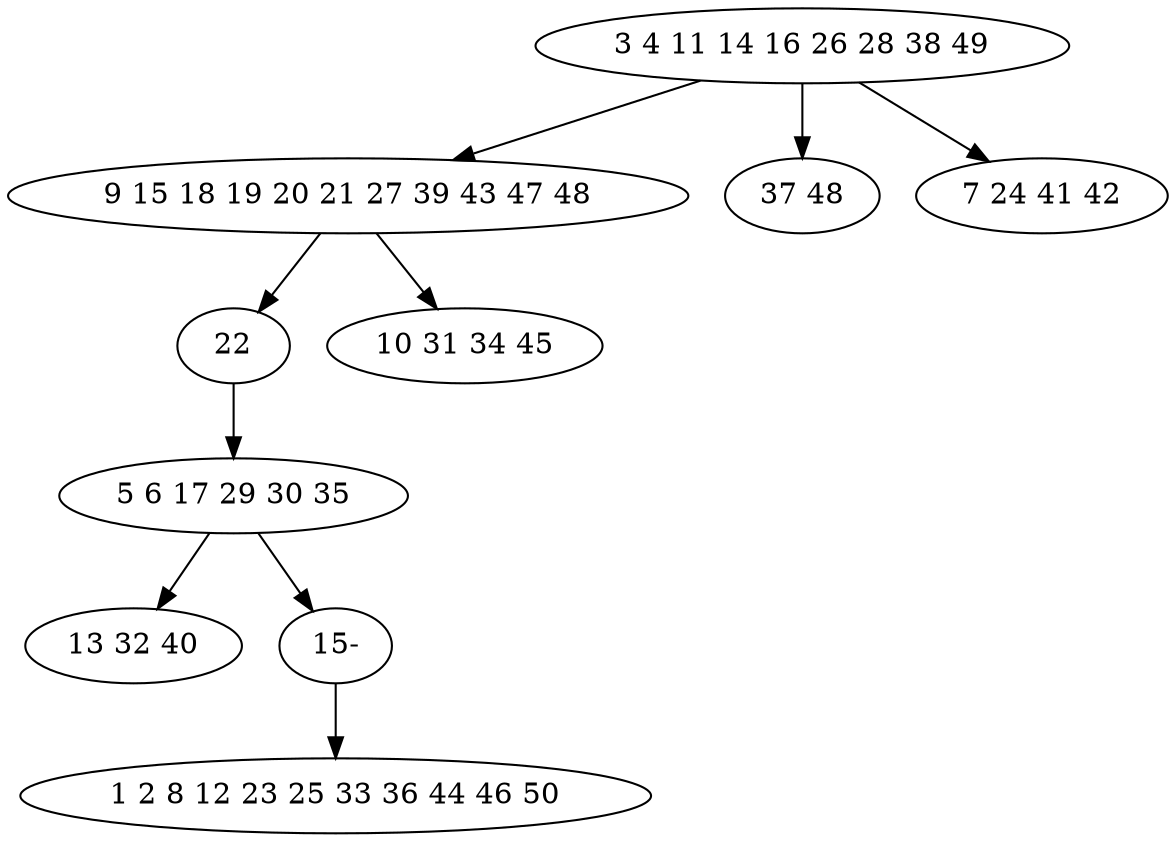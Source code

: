 digraph true_tree {
	"0" -> "1"
	"1" -> "2"
	"0" -> "3"
	"1" -> "4"
	"2" -> "5"
	"5" -> "6"
	"5" -> "9"
	"0" -> "8"
	"9" -> "7"
	"0" [label="3 4 11 14 16 26 28 38 49"];
	"1" [label="9 15 18 19 20 21 27 39 43 47 48"];
	"2" [label="22"];
	"3" [label="37 48"];
	"4" [label="10 31 34 45"];
	"5" [label="5 6 17 29 30 35"];
	"6" [label="13 32 40"];
	"7" [label="1 2 8 12 23 25 33 36 44 46 50"];
	"8" [label="7 24 41 42"];
	"9" [label="15-"];
}
